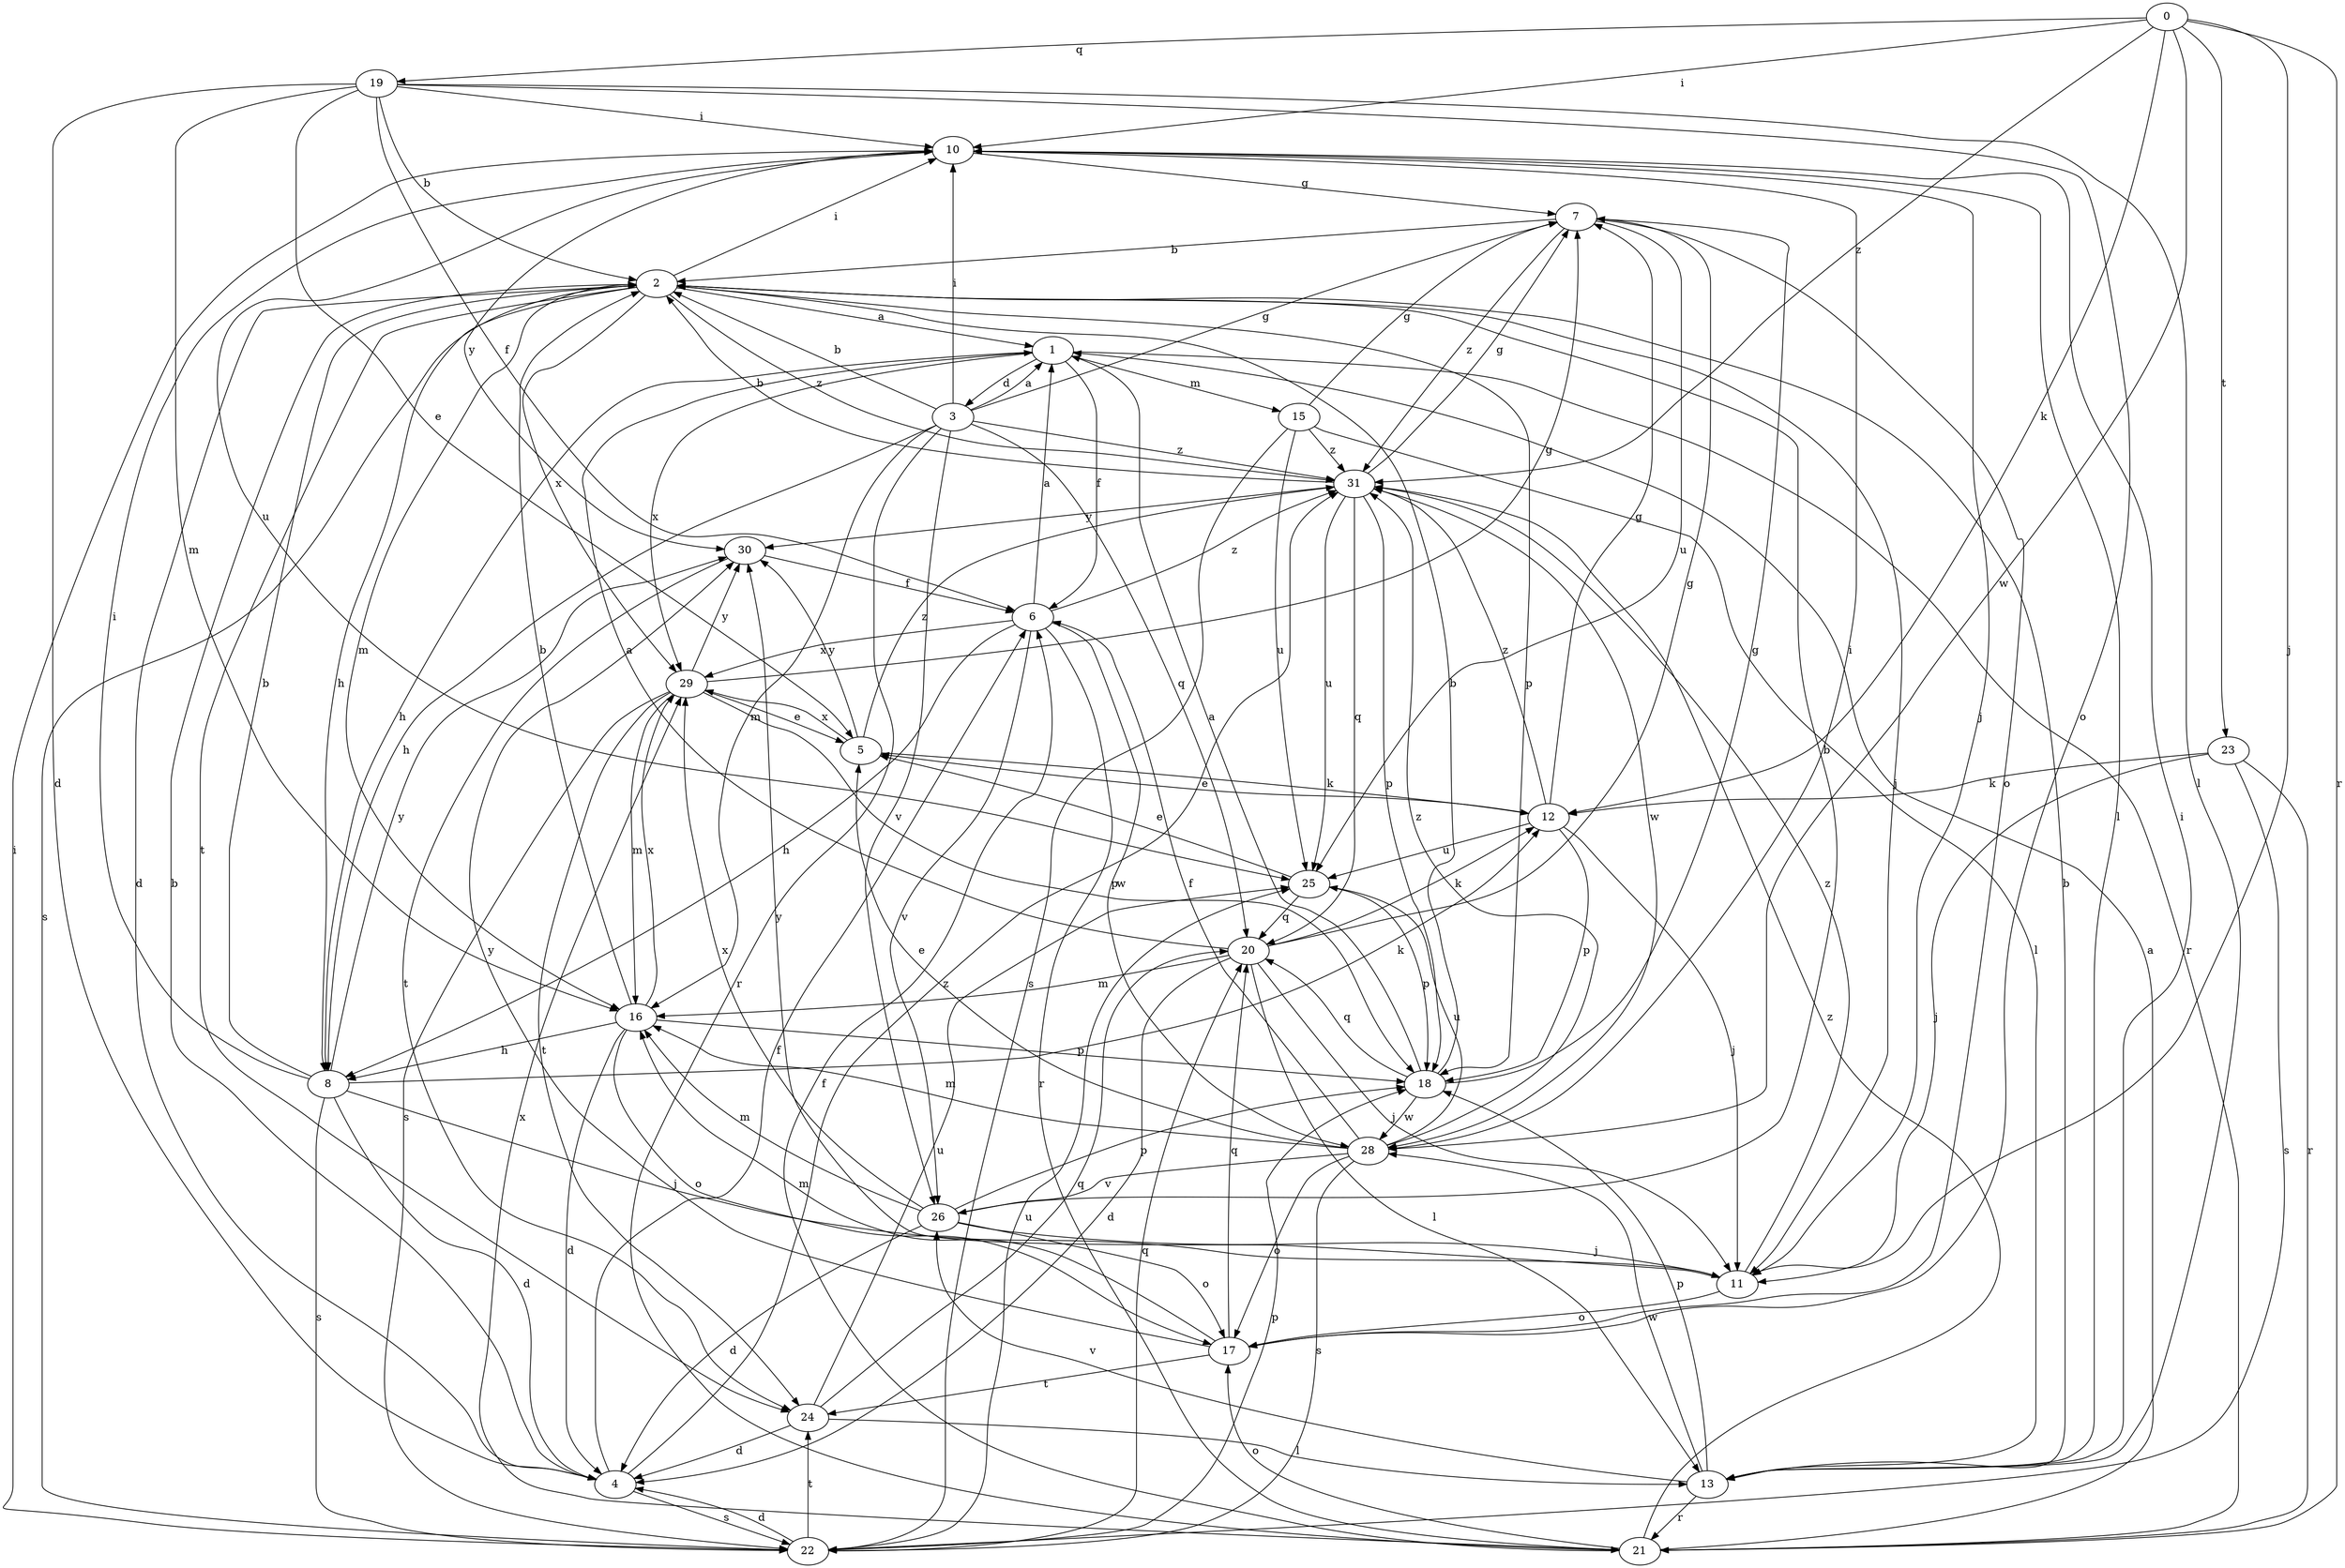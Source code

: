 strict digraph  {
0;
1;
2;
3;
4;
5;
6;
7;
8;
10;
11;
12;
13;
15;
16;
17;
18;
19;
20;
21;
22;
23;
24;
25;
26;
28;
29;
30;
31;
0 -> 10  [label=i];
0 -> 11  [label=j];
0 -> 12  [label=k];
0 -> 19  [label=q];
0 -> 21  [label=r];
0 -> 23  [label=t];
0 -> 28  [label=w];
0 -> 31  [label=z];
1 -> 3  [label=d];
1 -> 6  [label=f];
1 -> 8  [label=h];
1 -> 15  [label=m];
1 -> 21  [label=r];
1 -> 29  [label=x];
2 -> 1  [label=a];
2 -> 4  [label=d];
2 -> 8  [label=h];
2 -> 10  [label=i];
2 -> 11  [label=j];
2 -> 16  [label=m];
2 -> 18  [label=p];
2 -> 22  [label=s];
2 -> 24  [label=t];
2 -> 29  [label=x];
2 -> 31  [label=z];
3 -> 1  [label=a];
3 -> 2  [label=b];
3 -> 7  [label=g];
3 -> 8  [label=h];
3 -> 10  [label=i];
3 -> 16  [label=m];
3 -> 20  [label=q];
3 -> 21  [label=r];
3 -> 26  [label=v];
3 -> 31  [label=z];
4 -> 2  [label=b];
4 -> 6  [label=f];
4 -> 22  [label=s];
4 -> 31  [label=z];
5 -> 12  [label=k];
5 -> 29  [label=x];
5 -> 30  [label=y];
5 -> 31  [label=z];
6 -> 1  [label=a];
6 -> 8  [label=h];
6 -> 21  [label=r];
6 -> 26  [label=v];
6 -> 28  [label=w];
6 -> 29  [label=x];
6 -> 31  [label=z];
7 -> 2  [label=b];
7 -> 17  [label=o];
7 -> 25  [label=u];
7 -> 31  [label=z];
8 -> 2  [label=b];
8 -> 4  [label=d];
8 -> 10  [label=i];
8 -> 11  [label=j];
8 -> 12  [label=k];
8 -> 22  [label=s];
8 -> 30  [label=y];
10 -> 7  [label=g];
10 -> 11  [label=j];
10 -> 13  [label=l];
10 -> 25  [label=u];
10 -> 30  [label=y];
11 -> 17  [label=o];
11 -> 30  [label=y];
11 -> 31  [label=z];
12 -> 5  [label=e];
12 -> 7  [label=g];
12 -> 11  [label=j];
12 -> 18  [label=p];
12 -> 25  [label=u];
12 -> 31  [label=z];
13 -> 2  [label=b];
13 -> 10  [label=i];
13 -> 18  [label=p];
13 -> 21  [label=r];
13 -> 26  [label=v];
13 -> 28  [label=w];
15 -> 7  [label=g];
15 -> 13  [label=l];
15 -> 22  [label=s];
15 -> 25  [label=u];
15 -> 31  [label=z];
16 -> 2  [label=b];
16 -> 4  [label=d];
16 -> 8  [label=h];
16 -> 17  [label=o];
16 -> 18  [label=p];
16 -> 29  [label=x];
17 -> 16  [label=m];
17 -> 20  [label=q];
17 -> 24  [label=t];
17 -> 30  [label=y];
18 -> 1  [label=a];
18 -> 2  [label=b];
18 -> 7  [label=g];
18 -> 20  [label=q];
18 -> 28  [label=w];
19 -> 2  [label=b];
19 -> 4  [label=d];
19 -> 5  [label=e];
19 -> 6  [label=f];
19 -> 10  [label=i];
19 -> 13  [label=l];
19 -> 16  [label=m];
19 -> 17  [label=o];
20 -> 1  [label=a];
20 -> 4  [label=d];
20 -> 7  [label=g];
20 -> 11  [label=j];
20 -> 12  [label=k];
20 -> 13  [label=l];
20 -> 16  [label=m];
21 -> 1  [label=a];
21 -> 6  [label=f];
21 -> 17  [label=o];
21 -> 29  [label=x];
21 -> 31  [label=z];
22 -> 4  [label=d];
22 -> 10  [label=i];
22 -> 18  [label=p];
22 -> 20  [label=q];
22 -> 24  [label=t];
22 -> 25  [label=u];
23 -> 11  [label=j];
23 -> 12  [label=k];
23 -> 21  [label=r];
23 -> 22  [label=s];
24 -> 4  [label=d];
24 -> 13  [label=l];
24 -> 20  [label=q];
24 -> 25  [label=u];
25 -> 5  [label=e];
25 -> 18  [label=p];
25 -> 20  [label=q];
26 -> 2  [label=b];
26 -> 4  [label=d];
26 -> 11  [label=j];
26 -> 16  [label=m];
26 -> 17  [label=o];
26 -> 18  [label=p];
26 -> 29  [label=x];
28 -> 5  [label=e];
28 -> 6  [label=f];
28 -> 10  [label=i];
28 -> 16  [label=m];
28 -> 17  [label=o];
28 -> 22  [label=s];
28 -> 25  [label=u];
28 -> 26  [label=v];
28 -> 31  [label=z];
29 -> 5  [label=e];
29 -> 7  [label=g];
29 -> 16  [label=m];
29 -> 18  [label=p];
29 -> 22  [label=s];
29 -> 24  [label=t];
29 -> 30  [label=y];
30 -> 6  [label=f];
30 -> 24  [label=t];
31 -> 2  [label=b];
31 -> 7  [label=g];
31 -> 18  [label=p];
31 -> 20  [label=q];
31 -> 25  [label=u];
31 -> 28  [label=w];
31 -> 30  [label=y];
}
